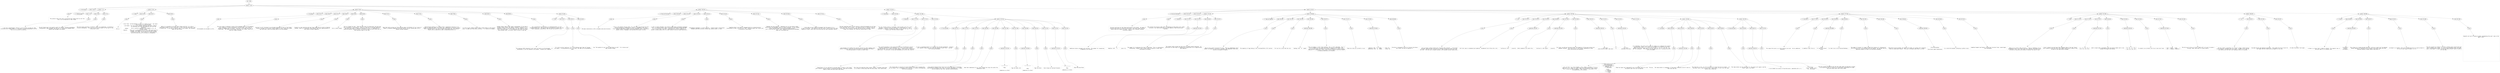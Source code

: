 digraph hierarchy {

node [fontname=Helvetica]
edge [style=dashed]

doc_0 [label="doc - 508"]


doc_0 -> { section_1}
{rank=same; section_1}

section_1 [label="section: 1-224"]


section_1 -> { header_2 block_3 section_4 section_5 section_6 section_7 section_8 section_9}
{rank=same; header_2 block_3 section_4 section_5 section_6 section_7 section_8 section_9}

header_2 [label="1 : Orb format"]

block_3 [label="block 1-224"]

section_4 [label="section: 7-21"]

section_5 [label="section: 22-43"]

section_6 [label="section: 44-92"]

section_7 [label="section: 106-142"]

section_8 [label="section: 143-150"]

section_9 [label="section: 225-457"]


block_3 -> { prose_10}
{rank=same; prose_10}

prose_10 [label="prose"]


prose_10 -> leaf_11
leaf_11  [color=Gray,shape=rectangle,fontname=Inconsolata,label="
  The grimoire tools work with a structured text format which we call Orb.
This is an introduction to that format.

"]
section_4 -> { header_12 block_13 block_14 block_15}
{rank=same; header_12 block_13 block_14 block_15}

header_12 [label="2 : Metalanguage"]

block_13 [label="block 7-12"]

block_14 [label="block 13-16"]

block_15 [label="block 17-21"]


block_13 -> { prose_16}
{rank=same; prose_16}

prose_16 [label="prose"]


prose_16 -> leaf_17
leaf_17  [color=Gray,shape=rectangle,fontname=Inconsolata,label="
  I call Orb a metalanguage, because it can by design include any other
structured text format within it.  Provided it may be represented in utf-8!
This is no stricture in practice. 
"]
block_14 -> { prose_18}
{rank=same; prose_18}

prose_18 [label="prose"]


prose_18 -> leaf_19
leaf_19  [color=Gray,shape=rectangle,fontname=Inconsolata,label="The Orb format aims to be equally useful for markup, literate programming,
configuration, data exchange, and the sort of interactive notebook which 
Jupyter and org-babel can produce.
"]
block_15 -> { prose_20}
{rank=same; prose_20}

prose_20 [label="prose"]


prose_20 -> leaf_21
leaf_21  [color=Gray,shape=rectangle,fontname=Inconsolata,label="The first parser and tool is Grimoire, which, as a bootstrap, is focused on
literate programming.  This will in turn be the format for the tools in the
bettertools suite. 

"]
section_5 -> { header_22 block_23 block_24 block_25}
{rank=same; header_22 block_23 block_24 block_25}

header_22 [label="2 : Goals"]

block_23 [label="block 22-25"]

block_24 [label="block 26-37"]

block_25 [label="block 38-43"]


block_23 -> { prose_26}
{rank=same; prose_26}

prose_26 [label="prose"]


prose_26 -> leaf_27
leaf_27  [color=Gray,shape=rectangle,fontname=Inconsolata,label="
  Orb is:
"]
block_24 -> { prose_28}
{rank=same; prose_28}

prose_28 [label="prose"]


prose_28 -> leaf_29
leaf_29  [color=Gray,shape=rectangle,fontname=Inconsolata,label="  - Error free:  An Orb document is never in a state of error.  Any valid
                 utf-8 string is an Orb document.
  - Line based:  Orb files may be rapidly separated into their elements
                 by splitting into lines and examining the first few
                 characters.
  - Humane:      Orb is carefully designed to be readable, as is, by
                 ordinary humans.
  - General:     There are no characters such as <>& in HTML which must be
                 escaped.  Orb codeblocks can enclose any other format,
                 including Orb format.  Orb strings are «brace balanced»
                 and can enclose any utf-8 string as a consequence. 
"]
block_25 -> { prose_30}
{rank=same; prose_30}

prose_30 [label="prose"]


prose_30 -> leaf_31
leaf_31  [color=Gray,shape=rectangle,fontname=Inconsolata,label="While it is possible to do some fancy things with Orb, it is also a
comfortable format to write a blog post, or put a few key-value pairs into
a config file.  If you were to send an email in Orb format, the recipient
might not even notice. 

"]
section_6 -> { header_32 block_33 block_34 block_35 block_36 block_37 block_38 block_39 block_40 block_41 block_42 block_43 section_44}
{rank=same; header_32 block_33 block_34 block_35 block_36 block_37 block_38 block_39 block_40 block_41 block_42 block_43 section_44}

header_32 [label="2 : Encoding"]

block_33 [label="block 44-47"]

block_34 [label="block 48-53"]

block_35 [label="block 54-57"]

block_36 [label="block 58-61"]

block_37 [label="block 62-63"]

block_38 [label="block 64-69"]

block_39 [label="block 70-73"]

block_40 [label="block 74-78"]

block_41 [label="block 79-81"]

block_42 [label="block 82-87"]

block_43 [label="block 88-92"]

section_44 [label="section: 93-105"]


block_33 -> { prose_45}
{rank=same; prose_45}

prose_45 [label="prose"]


prose_45 -> leaf_46
leaf_46  [color=Gray,shape=rectangle,fontname=Inconsolata,label="
Orb documents are encoded in utf-8.  
"]
block_34 -> { prose_47}
{rank=same; prose_47}

prose_47 [label="prose"]


prose_47 -> leaf_48
leaf_48  [color=Gray,shape=rectangle,fontname=Inconsolata,label="The core syntax is defined in terms of the reachable keys on a US keyboard.
This tradition is firmly entrenched in the mid teens, and I have no
designs on budging that at present.  The miser in me likes that they're
a byte each.  The lawyer in me insists that this isn't ASCII, which is a
seven-bit legacy encoding.
"]
block_35 -> { prose_49}
{rank=same; prose_49}

prose_49 [label="prose"]


prose_49 -> leaf_50
leaf_50  [color=Gray,shape=rectangle,fontname=Inconsolata,label="We aren't at all reluctant to use Unicode characters as part of the format. 
Grimoire «strings» are the most visible example of this, along with drawer
and fold icons, which are actual parts of an Orb document. 
"]
block_36 -> { prose_51}
{rank=same; prose_51}

prose_51 [label="prose"]


prose_51 -> leaf_52
leaf_52  [color=Gray,shape=rectangle,fontname=Inconsolata,label="Grimoire is case sensitive and uses lower-snake-case for built-in English
phrases. There is a convention (see classes) that uses capitalization of
user words to affect semantics.  
"]
block_37 -> { prose_53}
{rank=same; prose_53}

prose_53 [label="prose"]


prose_53 -> leaf_54
leaf_54  [color=Gray,shape=rectangle,fontname=Inconsolata,label="[tk] is there though
"]
block_38 -> { prose_55}
{rank=same; prose_55}

prose_55 [label="prose"]


prose_55 -> leaf_56
leaf_56  [color=Gray,shape=rectangle,fontname=Inconsolata,label="Orb is a format for text.  There are many ways of writing text, but only one
way of encoding it that matters.  There is a long tail of Unicode complexity,
and there are traces of Committee spattered all over it; nonetheless we 
should be grateful that utf-8 won, in a world in which we still drive cars on
both possible sides of the road. 
"]
block_39 -> { prose_57}
{rank=same; prose_57}

prose_57 [label="prose"]


prose_57 -> leaf_58
leaf_58  [color=Gray,shape=rectangle,fontname=Inconsolata,label="Note that while we have our [[own opinions about utf-8][httk://]] our vision of
heaven is backward-compatible with the inferior version foisted upon us by a 
jealous software monopoly.
"]
block_40 -> { prose_59}
{rank=same; prose_59}

prose_59 [label="prose"]


prose_59 -> leaf_60
leaf_60  [color=Gray,shape=rectangle,fontname=Inconsolata,label="Bidirectional handling in a context that's indentation sensitive is an 
example of something subtle. Orb format uses indentation in a few key places,
and a compliant parser will need to detect and respect RTL [tk?] markers.
Exactly how is spelled out under [[indentation][httk://]]
"]
block_41 -> { prose_61}
{rank=same; prose_61}

prose_61 [label="prose"]


prose_61 -> leaf_62
leaf_62  [color=Gray,shape=rectangle,fontname=Inconsolata,label="I'd love to get a Hebrew and/or Arabic fluent hacker on the project
early, to make sure this works correctly.  I'll settle for Aramaic.
"]
block_42 -> { prose_63}
{rank=same; prose_63}

prose_63 [label="prose"]


prose_63 -> leaf_64
leaf_64  [color=Gray,shape=rectangle,fontname=Inconsolata,label="Another thing I want to get right is equivalence. If you have a
variable called \"Glück\" the compiler shouldn't complain if it's
rendered in either of the valid ways. For some sequences that's
\"any of the valid ways\". If we normalized your prose, you might
have problems later, so we don't want to solve it that way.
"]
block_43 -> { prose_65}
{rank=same; prose_65}

prose_65 [label="prose"]


prose_65 -> leaf_66
leaf_66  [color=Gray,shape=rectangle,fontname=Inconsolata,label="This consideration mostly applys to [[hashtags][httk://]] and 
[[handles][httk://]].  The idea is that Orb files will respect all the 
wacky typographic equivalences that Unicode has gifted us with.

"]
section_44 -> { header_67 block_68 block_69 block_70}
{rank=same; header_67 block_68 block_69 block_70}

header_67 [label="4 : Tabs"]

block_68 [label="block 93-97"]

block_69 [label="block 98-101"]

block_70 [label="block 102-105"]


block_68 -> { prose_71}
{rank=same; prose_71}

prose_71 [label="prose"]


prose_71 -> leaf_72
leaf_72  [color=Gray,shape=rectangle,fontname=Inconsolata,label="
The vexacious ASCII character 8 will never be found in an Orb document.  If
encountered, it will be reduced to two spaces.  Grimoire will complain.
"]
block_69 -> { prose_73}
{rank=same; prose_73}

prose_73 [label="prose"]


prose_73 -> leaf_74
leaf_74  [color=Gray,shape=rectangle,fontname=Inconsolata,label="It's not an /error/ mind you, it's a well-defined input that will become 
two spaces.  If encountered by one of my tools, the tabs will be permanently
gone. 
"]
block_70 -> { prose_75}
{rank=same; prose_75}

prose_75 [label="prose"]


prose_75 -> leaf_76
leaf_76  [color=Gray,shape=rectangle,fontname=Inconsolata,label="Yes. This applies to your source code blocks as well.  It is time we put 
away childish things.  

"]
section_7 -> { header_77 block_78 block_79 block_80 block_81 block_82 block_83 block_84 block_85}
{rank=same; header_77 block_78 block_79 block_80 block_81 block_82 block_83 block_84 block_85}

header_77 [label="2 : Prose and Structure"]

block_78 [label="block 106-109"]

block_79 [label="block 110-114"]

block_80 [label="block 115-119"]

block_81 [label="block 120-122"]

block_82 [label="block 123-126"]

block_83 [label="block 127-132"]

block_84 [label="block 133-136"]

block_85 [label="block 137-142"]


block_78 -> { prose_86}
{rank=same; prose_86}

prose_86 [label="prose"]


prose_86 -> leaf_87
leaf_87  [color=Gray,shape=rectangle,fontname=Inconsolata,label="
The major distinction in Orb is between prose and structure.
"]
block_79 -> { prose_88}
{rank=same; prose_88}

prose_88 [label="prose"]


prose_88 -> leaf_89
leaf_89  [color=Gray,shape=rectangle,fontname=Inconsolata,label="Prose is the default parsing state. It is far from unstructured from the
runtime perspective. Although this needn't be embedded in the parse
tree, Grimoire understands concepts such as paragraphs, words, punctuation,
capital letters, languages, and anything else proper to prose.
"]
block_80 -> { prose_90}
{rank=same; prose_90}

prose_90 [label="prose"]


prose_90 -> leaf_91
leaf_91  [color=Gray,shape=rectangle,fontname=Inconsolata,label="I refer to human languages, but Grimoire understands programming languages
also. In principle, all of them, it shouldn't be harder to add them than
it is to call them from shell, though getting a runtime rigged up to
another runtime always calls for some finesse to derive a good experience.
"]
block_81 -> { prose_92}
{rank=same; prose_92}

prose_92 [label="prose"]


prose_92 -> leaf_93
leaf_93  [color=Gray,shape=rectangle,fontname=Inconsolata,label="\"Programming languages\" is overly specific.  Grimoire draws a distinction
between prose and structure. Blocks may contain either, or both.
"]
block_82 -> { prose_94}
{rank=same; prose_94}

prose_94 [label="prose"]


prose_94 -> leaf_95
leaf_95  [color=Gray,shape=rectangle,fontname=Inconsolata,label="Something that's nice about a language build on a prose/structure
relationship is that it can be error free.  Anything *grym* can't build into
a structure is just prose.
"]
block_83 -> { prose_96}
{rank=same; prose_96}

prose_96 [label="prose"]


prose_96 -> leaf_97
leaf_97  [color=Gray,shape=rectangle,fontname=Inconsolata,label="Markdown has this property.  Sometimes you run into parsers which
build errors into Markdown, which is itself erroneous.  If you [[RTFM]
[http://daringfireball.net/projects/markdown/syntax]],
you'll find the word \"error\" once.  Helpfully explaining how Markdown
keeps you from making one.
"]
block_84 -> { prose_98}
{rank=same; prose_98}

prose_98 [label="prose"]


prose_98 -> leaf_99
leaf_99  [color=Gray,shape=rectangle,fontname=Inconsolata,label="We do what we can to make the document look the same as it is
in fact structured.  The intention with Orb files is that we work with them
aided by a linter, which lets us be lazy and still get consistent results.
"]
block_85 -> { prose_100}
{rank=same; prose_100}

prose_100 [label="prose"]


prose_100 -> leaf_101
leaf_101  [color=Gray,shape=rectangle,fontname=Inconsolata,label="The most important point in this section is that Orb documents do not have
errors and never fail to parse.  You should be able to literally plug any 
Orb parser into a source of entropy and end up with a document, since a
proper utf-8 decoder will drop any invalid bytes it sees. 

"]
section_8 -> { header_102 block_103 section_104}
{rank=same; header_102 block_103 section_104}

header_102 [label="2 : Ownership"]

block_103 [label="block 143-150"]

section_104 [label="section: 151-166"]


block_103 -> { prose_105}
{rank=same; prose_105}

prose_105 [label="prose"]


prose_105 -> leaf_106
leaf_106  [color=Gray,shape=rectangle,fontname=Inconsolata,label="
  The root concept of Orb is a document, which divides into one or more 
sections.  A section owns all structure or prose within it.  This 
paragraph is owned by «** Ownership» above, as are all the rest of the
blocks until the next section header. 

"]
section_104 -> { header_107 block_108 block_109 block_110 section_111}
{rank=same; header_107 block_108 block_109 block_110 section_111}

header_107 [label="3 : Blocking"]

block_108 [label="block 151-156"]

block_109 [label="block 157-161"]

block_110 [label="block 162-166"]

section_111 [label="section: 167-224"]


block_108 -> { prose_112}
{rank=same; prose_112}

prose_112 [label="prose"]


prose_112 -> leaf_113
leaf_113  [color=Gray,shape=rectangle,fontname=Inconsolata,label="
  Orb documents are chunked into sections entirely by their heading lines.
Within a section, prose and structure alike are organized into blocks.  
The defining marker of blocks is blank lines.
"]
block_109 -> { prose_114}
{rank=same; prose_114}

prose_114 [label="prose"]


prose_114 -> leaf_115
leaf_115  [color=Gray,shape=rectangle,fontname=Inconsolata,label="This second paragraph is the second block of the «*** Blocking» section.
Taking a look at the source document, you'll see that I put (single)
newlines between lines, with an 78 column margin.  That should be considered
good style.  If you prefer to have each paragraph be its own line, have at.
"]
block_110 -> { prose_116}
{rank=same; prose_116}

prose_116 [label="prose"]


prose_116 -> leaf_117
leaf_117  [color=Gray,shape=rectangle,fontname=Inconsolata,label="A line is considered blank if it contains only Unicode spacemarks.  Grimoire
will smoothly remove any such cruft and replace it with «\\n\\n».  We also
trim trailing whitespace. 

"]
section_111 -> { header_118 block_119 block_120 block_121 block_122 block_123 block_124 block_125 block_126 block_127 block_128 block_129 block_130}
{rank=same; header_118 block_119 block_120 block_121 block_122 block_123 block_124 block_125 block_126 block_127 block_128 block_129 block_130}

header_118 [label="4 : The Cling Rule"]

block_119 [label="block 167-172"]

block_120 [label="block 173-175"]

block_121 [label="block 176-179"]

block_122 [label="block 180-183"]

block_123 [label="block 184-186"]

block_124 [label="block 187-196"]

block_125 [label="block 197-198"]

block_126 [label="block 199-208"]

block_127 [label="block 209-210"]

block_128 [label="block 211-212"]

block_129 [label="block 213-221"]

block_130 [label="block 222-224"]


block_119 -> { prose_131}
{rank=same; prose_131}

prose_131 [label="prose"]


prose_131 -> leaf_132
leaf_132  [color=Gray,shape=rectangle,fontname=Inconsolata,label="
  [[Tags][httk://]] are used both to provide names to blocks in Orb format
and to specify various actions in knitting and weaving.  They may be placed
above or below the block which they affect.
"]
block_120 -> { prose_133}
{rank=same; prose_133}

prose_133 [label="prose"]


prose_133 -> leaf_134
leaf_134  [color=Gray,shape=rectangle,fontname=Inconsolata,label="The cling rule specifies that a group 'clings' to another group when
it is closer to that group than the other group. Ties resolve down.
"]
block_121 -> { prose_135}
{rank=same; prose_135}

prose_135 [label="prose"]


prose_135 -> leaf_136
leaf_136  [color=Gray,shape=rectangle,fontname=Inconsolata,label="This should make it intuitive to group elements that aren't grouping the
way you expect: put in whitespace until the block is visually distinguished
from the surroundings.
"]
block_122 -> { prose_137}
{rank=same; prose_137}

prose_137 [label="prose"]


prose_137 -> leaf_138
leaf_138  [color=Gray,shape=rectangle,fontname=Inconsolata,label="Cling applies between blocks which are at the same level of ownership.
Ownership has precedence over cling: all blocks underneath e.g. a header
line are owned by that line, newlines notwithstanding.
"]
block_123 -> { prose_139}
{rank=same; prose_139}

prose_139 [label="prose"]


prose_139 -> leaf_140
leaf_140  [color=Gray,shape=rectangle,fontname=Inconsolata,label="Note that indentation of e.g. lists invokes the cling rule within the
indentation level.
"]
block_124 -> { codeblock_141}
{rank=same; codeblock_141}

codeblock_141 [label="code block 187-194"]


codeblock_141 -> leaf_142
leaf_142  [color=Gray,shape=rectangle,fontname=Inconsolata,label="| x | y | z |

#tag


someprose on a block"]
block_125 -> { prose_143}
{rank=same; prose_143}

prose_143 [label="prose"]


prose_143 -> leaf_144
leaf_144  [color=Gray,shape=rectangle,fontname=Inconsolata,label="Tags the table, but
"]
block_126 -> { codeblock_145}
{rank=same; codeblock_145}

codeblock_145 [label="code block 199-206"]


codeblock_145 -> leaf_146
leaf_146  [color=Gray,shape=rectangle,fontname=Inconsolata,label="| x | y | z |


#tag

someprose on a block"]
block_127 -> { prose_147}
{rank=same; prose_147}

prose_147 [label="prose"]


prose_147 -> leaf_148
leaf_148  [color=Gray,shape=rectangle,fontname=Inconsolata,label="Tags the block.
"]
block_128 -> { prose_149}
{rank=same; prose_149}

prose_149 [label="prose"]


prose_149 -> leaf_150
leaf_150  [color=Gray,shape=rectangle,fontname=Inconsolata,label="Even clings are resolved forwards:
"]
block_129 -> { codeblock_151}
{rank=same; codeblock_151}

codeblock_151 [label="code block 213-219"]


codeblock_151 -> leaf_152
leaf_152  [color=Gray,shape=rectangle,fontname=Inconsolata,label="| x | y | z |

#tag

someprose on a block"]
block_130 -> { prose_153}
{rank=same; prose_153}

prose_153 [label="prose"]


prose_153 -> leaf_154
leaf_154  [color=Gray,shape=rectangle,fontname=Inconsolata,label="Tags the prose block.

"]
section_9 -> { header_155 block_156 block_157 section_158 section_159 section_160 section_161 section_162 section_163 section_164}
{rank=same; header_155 block_156 block_157 section_158 section_159 section_160 section_161 section_162 section_163 section_164}

header_155 [label="2 : Structural elements"]

block_156 [label="block 225-231"]

block_157 [label="block 232-457"]

section_158 [label="section: 237-255"]

section_159 [label="section: 256-286"]

section_160 [label="section: 287-361"]

section_161 [label="section: 377-410"]

section_162 [label="section: 411-445"]

section_163 [label="section: 446-457"]

section_164 [label="section: 458-508"]


block_156 -> { prose_165}
{rank=same; prose_165}

prose_165 [label="prose"]


prose_165 -> leaf_166
leaf_166  [color=Gray,shape=rectangle,fontname=Inconsolata,label="
  Structure and prose are the figure and ground of Orb format.  We speak of
structure and prose on a block-by-block basis, and within some structure
blocks there are regions of prose.  Prose in turn routinely contains
structural regions.
"]
block_157 -> { prose_167}
{rank=same; prose_167}

prose_167 [label="prose"]


prose_167 -> leaf_168
leaf_168  [color=Gray,shape=rectangle,fontname=Inconsolata,label="This section will discuss under what circumstances an Orb parser will create
structure, with some discursions into the semantics these distinctions
represent. 

"]
section_158 -> { header_169 block_170 block_171 block_172 block_173}
{rank=same; header_169 block_170 block_171 block_172 block_173}

header_169 [label="3 : Headlines"]

block_170 [label="block 237-241"]

block_171 [label="block 242-245"]

block_172 [label="block 246-249"]

block_173 [label="block 250-255"]


block_170 -> { prose_174}
{rank=same; prose_174}

prose_174 [label="prose"]


prose_174 -> leaf_175
leaf_175  [color=Gray,shape=rectangle,fontname=Inconsolata,label="
  Headlines divide a document into sections.  The grammar for recognizing
a headline is as follows:
"]
block_171 -> { codeblock_176}
{rank=same; codeblock_176}

codeblock_176 [label="code block 242-244"]


codeblock_176 -> leaf_177
leaf_177  [color=Gray,shape=rectangle,fontname=Inconsolata,label="    headline = WS?  '*'+  ' '  prose  NL"]
block_172 -> { prose_178}
{rank=same; prose_178}

prose_178 [label="prose"]


prose_178 -> leaf_179
leaf_179  [color=Gray,shape=rectangle,fontname=Inconsolata,label="The number of =*= determine the level of ownership.  This is a declarative
relationship, though I lack a clean syntax to express it other than
functionally at present. 
"]
block_173 -> { prose_180}
{rank=same; prose_180}

prose_180 [label="prose"]


prose_180 -> leaf_181
leaf_181  [color=Gray,shape=rectangle,fontname=Inconsolata,label="The content within =prose= has the luxury of being context-sensitive.  In
particular we treat tags on a headline as though they're on a tagline below
they headline. 


"]
section_159 -> { header_182 block_183 block_184 block_185 block_186 block_187 block_188 block_189 block_190}
{rank=same; header_182 block_183 block_184 block_185 block_186 block_187 block_188 block_189 block_190}

header_182 [label="3 : Tags and Taglines"]

block_183 [label="block 256-261"]

block_184 [label="block 262-263"]

block_185 [label="block 264-265"]

block_186 [label="block 266-268"]

block_187 [label="block 269-275"]

block_188 [label="block 276-277"]

block_189 [label="block 278-282"]

block_190 [label="block 283-286"]


block_183 -> { prose_191}
{rank=same; prose_191}

prose_191 [label="prose"]


prose_191 -> leaf_192
leaf_192  [color=Gray,shape=rectangle,fontname=Inconsolata,label="
  Tags are the control structures for Orb.  There are =#hashtags= which
loosely correspond to functions or messages, and =@handles= which more
directly correspond to symbols.  
"]
block_184 -> { prose_193}
{rank=same; prose_193}

prose_193 [label="prose"]


prose_193 -> leaf_194
leaf_194  [color=Gray,shape=rectangle,fontname=Inconsolata,label="The semantics of tags belong in the [[runtime][httk://]]]] section.
"]
block_185 -> { prose_195}
{rank=same; prose_195}

prose_195 [label="prose"]


prose_195 -> leaf_196
leaf_196  [color=Gray,shape=rectangle,fontname=Inconsolata,label="For now let us note that the rule
"]
block_186 -> { codeblock_197}
{rank=same; codeblock_197}

codeblock_197 [label="code block 266-268"]


codeblock_197 -> leaf_198
leaf_198  [color=Gray,shape=rectangle,fontname=Inconsolata,label="  hashtag = WS+  '#'  symbol"]
block_187 -> { prose_199}
{rank=same; prose_199}

prose_199 [label="prose"]


prose_199 -> leaf_200
leaf_200  [color=Gray,shape=rectangle,fontname=Inconsolata,label="  
*may* not appear in (all) prose contexts, this is still undecided.  This is 
true of handles as well given the state of =grym= at the present time, 
but I am more firmly convinced of the value of @handle as a short in-place
expansion of a handleline. I don't think trying to parse a mid-block #export
as meaning something is as valuable. 
"]
block_188 -> { prose_201}
{rank=same; prose_201}

prose_201 [label="prose"]


prose_201 -> leaf_202
leaf_202  [color=Gray,shape=rectangle,fontname=Inconsolata,label="These two rules are currently in use:
"]
block_189 -> { codeblock_203}
{rank=same; codeblock_203}

codeblock_203 [label="code block 278-281"]


codeblock_203 -> leaf_204
leaf_204  [color=Gray,shape=rectangle,fontname=Inconsolata,label="  hashline = WS?  '#'  symbol  ' '  prose  NL
  handleline = WS?  '@'  symbol  ' '  prose  NL"]
block_190 -> { prose_205}
{rank=same; prose_205}

prose_205 [label="prose"]


prose_205 -> leaf_206
leaf_206  [color=Gray,shape=rectangle,fontname=Inconsolata,label="Structure is designed to work on a line-by-line basis,
any =line= rule has an implied =^=. 

"]
section_160 -> { header_207 block_208 block_209 block_210 block_211 block_212 block_213 block_214 block_215 block_216 block_217 section_218 section_219}
{rank=same; header_207 block_208 block_209 block_210 block_211 block_212 block_213 block_214 block_215 block_216 block_217 section_218 section_219}

header_207 [label="3 : List "]

block_208 [label="block 287-292"]

block_209 [label="block 293-294"]

block_210 [label="block 295-298"]

block_211 [label="block 299-300"]

block_212 [label="block 301-304"]

block_213 [label="block 305-308"]

block_214 [label="block 309-313"]

block_215 [label="block 314-315"]

block_216 [label="block 316-320"]

block_217 [label="block 321-361"]

section_218 [label="section: 328-361"]

section_219 [label="section: 362-376"]


block_208 -> { prose_220}
{rank=same; prose_220}

prose_220 [label="prose"]


prose_220 -> leaf_221
leaf_221  [color=Gray,shape=rectangle,fontname=Inconsolata,label="
  Lists are both a markup format and a flexible data container.  In the emacs
org-mode, headline-type structures do the heavy lifting for TODO lists and
the like.  This was org's original purpose, with document markup coming later.
"]
block_209 -> { prose_222}
{rank=same; prose_222}

prose_222 [label="prose"]


prose_222 -> leaf_223
leaf_223  [color=Gray,shape=rectangle,fontname=Inconsolata,label="Orb lists come in unnumbered and numbered.  Unnumbered lists follow this rule:
"]
block_210 -> { codeblock_224}
{rank=same; codeblock_224}

codeblock_224 [label="code block 295-297"]


codeblock_224 -> leaf_225
leaf_225  [color=Gray,shape=rectangle,fontname=Inconsolata,label="  listline-un = WS? '- ' prose NL"]
block_211 -> { prose_226}
{rank=same; prose_226}

prose_226 [label="prose"]


prose_226 -> leaf_227
leaf_227  [color=Gray,shape=rectangle,fontname=Inconsolata,label="While numbered lists match this:
"]
block_212 -> { codeblock_228}
{rank=same; codeblock_228}

codeblock_228 [label="code block 301-303"]


codeblock_228 -> leaf_229
leaf_229  [color=Gray,shape=rectangle,fontname=Inconsolata,label="  listline-li = WS? digits '. ' prose NL"]
block_213 -> { prose_230}
{rank=same; prose_230}

prose_230 [label="prose"]


prose_230 -> leaf_231
leaf_231  [color=Gray,shape=rectangle,fontname=Inconsolata,label="For lists, as with any structure group, the semantics of the prose section are
somewhat flexible.  The cling rule for lists parses indentation so that
multi-line entries are possible:
"]
block_214 -> { codeblock_232}
{rank=same; codeblock_232}

codeblock_232 [label="code block 309-312"]


codeblock_232 -> leaf_233
leaf_233  [color=Gray,shape=rectangle,fontname=Inconsolata,label="  - list entry 
   prose directly under, bad style"]
block_215 -> { prose_234}
{rank=same; prose_234}

prose_234 [label="prose"]


prose_234 -> leaf_235
leaf_235  [color=Gray,shape=rectangle,fontname=Inconsolata,label="vs.
"]
block_216 -> { codeblock_236}
{rank=same; codeblock_236}

codeblock_236 [label="code block 316-319"]


codeblock_236 -> leaf_237
leaf_237  [color=Gray,shape=rectangle,fontname=Inconsolata,label="  - list entry 
    continues list entry"]
block_217 -> { prose_238}
{rank=same; prose_238}

prose_238 [label="prose"]


prose_238 -> leaf_239
leaf_239  [color=Gray,shape=rectangle,fontname=Inconsolata,label="As in Markdown, the parser will accept any numbers as a numbered list without
checking their order.  The linter will increment by one starting from the
number of the first index, so if you start with \"1. \" or \"0. \" or \"10. \" you
get the subsequent.  This behavior can be suppressed with a hashtag directive
yet to be added.  

"]
section_218 -> { header_240 block_241 block_242 block_243 block_244 block_245 block_246}
{rank=same; header_240 block_241 block_242 block_243 block_244 block_245 block_246}

header_240 [label="4 : List Boxes"]

block_241 [label="block 328-334"]

block_242 [label="block 335-347"]

block_243 [label="block 348-350"]

block_244 [label="block 351-353"]

block_245 [label="block 354-357"]

block_246 [label="block 358-361"]


block_241 -> { prose_247}
{rank=same; prose_247}

prose_247 [label="prose"]


prose_247 -> leaf_248
leaf_248  [color=Gray,shape=rectangle,fontname=Inconsolata,label="
  Lists can have, as a first element, a box, either a checkbox =[ ]= or a 
radio box =( )=.  These are either empty with whitespace or have contents
from a limited pallete of symbols.  Their function is described in the 
[[runtime][httk://]]]] section. 
"]
block_242 -> { codeblock_249}
{rank=same; codeblock_249}

codeblock_249 [label="code block 335-346"]


codeblock_249 -> leaf_250
leaf_250  [color=Gray,shape=rectangle,fontname=Inconsolata,label="  - [ ] #todo finish orb.orb
    - [X] Metalanguage
    - [X] Prose and Structure
    - [REVISE] Link
    - [ ] Code Block

  - Fruits
    - ( ) Bananas
    - (*) Coconuts
    - ( ) Grapes"]
block_243 -> { prose_251}
{rank=same; prose_251}

prose_251 [label="prose"]


prose_251 -> leaf_252
leaf_252  [color=Gray,shape=rectangle,fontname=Inconsolata,label="These two types can't meaningfully mix on the same level of a list.  The one
the parser sees first will be applied.
"]
block_244 -> { prose_253}
{rank=same; prose_253}

prose_253 [label="prose"]


prose_253 -> leaf_254
leaf_254  [color=Gray,shape=rectangle,fontname=Inconsolata,label="The radio button is contagious, if the parser encounters one all lines on
that level get one. 
"]
block_245 -> { prose_255}
{rank=same; prose_255}

prose_255 [label="prose"]


prose_255 -> leaf_256
leaf_256  [color=Gray,shape=rectangle,fontname=Inconsolata,label="The check box is not, it's ok to include it on some lines but not others.  If
the parser sees a check box and then a radio button, it will turn the radio
button into a check box.
"]
block_246 -> { prose_257}
{rank=same; prose_257}

prose_257 [label="prose"]


prose_257 -> leaf_258
leaf_258  [color=Gray,shape=rectangle,fontname=Inconsolata,label="The radio button can only have one =*=; the parser will ignore, and the
linter remove, any others. 

"]
section_219 -> { header_259 block_260 block_261 block_262}
{rank=same; header_259 block_260 block_261 block_262}

header_259 [label="4 : Key/value pairs"]

block_260 [label="block 362-365"]

block_261 [label="block 366-371"]

block_262 [label="block 372-376"]


block_260 -> { prose_263}
{rank=same; prose_263}

prose_263 [label="prose"]


prose_263 -> leaf_264
leaf_264  [color=Gray,shape=rectangle,fontname=Inconsolata,label="
  A list element can consist of key/value pairs, separated with a =:=.
"]
block_261 -> { codeblock_265}
{rank=same; codeblock_265}

codeblock_265 [label="code block 366-370"]


codeblock_265 -> leaf_266
leaf_266  [color=Gray,shape=rectangle,fontname=Inconsolata,label=" - first key:
   - value : another value
   - 42 : the answer"]
block_262 -> { prose_267}
{rank=same; prose_267}

prose_267 [label="prose"]


prose_267 -> leaf_268
leaf_268  [color=Gray,shape=rectangle,fontname=Inconsolata,label="From the runtime perspective the left and right sides are basically strings,
as we build out the Clu runtime we'll have better expectations for what
keys and values would look like as data. 

"]
section_161 -> { header_269 block_270 block_271 block_272 block_273 block_274 block_275 block_276 block_277 block_278}
{rank=same; header_269 block_270 block_271 block_272 block_273 block_274 block_275 block_276 block_277 block_278}

header_269 [label="3 : Code Block"]

block_270 [label="block 377-381"]

block_271 [label="block 382-383"]

block_272 [label="block 384-389"]

block_273 [label="block 390-391"]

block_274 [label="block 392-395"]

block_275 [label="block 396-398"]

block_276 [label="block 399-404"]

block_277 [label="block 405-406"]

block_278 [label="block 407-410"]


block_270 -> { prose_279}
{rank=same; prose_279}

prose_279 [label="prose"]


prose_279 -> leaf_280
leaf_280  [color=Gray,shape=rectangle,fontname=Inconsolata,label="
  The reason Orb exists is so that Grimoire can exist.  We do codeblocks
carefully. 
"]
block_271 -> { prose_281}
{rank=same; prose_281}

prose_281 [label="prose"]


prose_281 -> leaf_282
leaf_282  [color=Gray,shape=rectangle,fontname=Inconsolata,label="A codeblock looks like so:
"]
block_272 -> { codeblock_283}
{rank=same; codeblock_283}

codeblock_283 [label="code block 384-388"]


codeblock_283 -> leaf_284
leaf_284  [color=Gray,shape=rectangle,fontname=Inconsolata,label="#!orb
*** Some Orb content
#/orb"]
block_273 -> { prose_285}
{rank=same; prose_285}

prose_285 [label="prose"]


prose_285 -> leaf_286
leaf_286  [color=Gray,shape=rectangle,fontname=Inconsolata,label="Try that trick in Git-Flavored Markdown...
"]
block_274 -> { prose_287}
{rank=same; prose_287}

prose_287 [label="prose"]


prose_287 -> leaf_288
leaf_288  [color=Gray,shape=rectangle,fontname=Inconsolata,label="The number of initial =!!= needs to match the closing =//=, allowing any 
utf-8 string at all to be enclosed with this method.  We consider this an
important property to have in an enclosure encoding. 
"]
block_275 -> { prose_289}
{rank=same; prose_289}

prose_289 [label="prose"]


prose_289 -> leaf_290
leaf_290  [color=Gray,shape=rectangle,fontname=Inconsolata,label="Code blocks must be opened, but needn't be closed, as a parser will recognize
EOF as a code block closure.  This has a fortunate side effect, as this:
"]
block_276 -> { codeblock_291}
{rank=same; codeblock_291}

codeblock_291 [label="code block 399-403"]


codeblock_291 -> leaf_292
leaf_292  [color=Gray,shape=rectangle,fontname=Inconsolata,label="#!/usr/bin/python

from future import bettertools"]
block_277 -> { prose_293}
{rank=same; prose_293}

prose_293 [label="prose"]


prose_293 -> leaf_294
leaf_294  [color=Gray,shape=rectangle,fontname=Inconsolata,label="Is a valid Orb document containing a python script.
"]
block_278 -> { prose_295}
{rank=same; prose_295}

prose_295 [label="prose"]


prose_295 -> leaf_296
leaf_296  [color=Gray,shape=rectangle,fontname=Inconsolata,label="Codeblock headers and footers, unlike most structure lines, cannot begin
with whitespace. 

"]
section_162 -> { header_297 block_298 block_299 block_300 block_301 block_302 block_303 block_304 block_305}
{rank=same; header_297 block_298 block_299 block_300 block_301 block_302 block_303 block_304 block_305}

header_297 [label="3 : Table"]

block_298 [label="block 411-416"]

block_299 [label="block 417-420"]

block_300 [label="block 421-425"]

block_301 [label="block 426-428"]

block_302 [label="block 429-434"]

block_303 [label="block 435-436"]

block_304 [label="block 437-441"]

block_305 [label="block 442-445"]


block_298 -> { prose_306}
{rank=same; prose_306}

prose_306 [label="prose"]


prose_306 -> leaf_307
leaf_307  [color=Gray,shape=rectangle,fontname=Inconsolata,label="
  Tables are our matrix data structure.  I have no immediate use for 
spreadsheets that I can't meet with other software, but admire their
inclusion in Org and do use tables in markup from time to time.
"]
block_299 -> { prose_308}
{rank=same; prose_308}

prose_308 [label="prose"]


prose_308 -> leaf_309
leaf_309  [color=Gray,shape=rectangle,fontname=Inconsolata,label="I don't intend to do much more than recognize them in the near future,
but a glance at what Org offers with tables should give a sense of how
we want to use them within =bridge=. 
"]
block_300 -> { codeblock_310}
{rank=same; codeblock_310}

codeblock_310 [label="code block 421-424"]


codeblock_310 -> leaf_311
leaf_311  [color=Gray,shape=rectangle,fontname=Inconsolata,label="| 2  | 4  | 6  | 8  |
| 10 | 12 | 14 | 16 |"]
block_301 -> { prose_312}
{rank=same; prose_312}

prose_312 [label="prose"]


prose_312 -> leaf_313
leaf_313  [color=Gray,shape=rectangle,fontname=Inconsolata,label="With a couple small refinements, this one should render with a line
between the header and therows:
"]
block_302 -> { codeblock_314}
{rank=same; codeblock_314}

codeblock_314 [label="code block 429-433"]


codeblock_314 -> leaf_315
leaf_315  [color=Gray,shape=rectangle,fontname=Inconsolata,label="| a  | b  | c  | d  |
~ 3  | 6  | 9  | 12 |
| 18 | 21 | 24 | 27 |"]
block_303 -> { prose_316}
{rank=same; prose_316}

prose_316 [label="prose"]


prose_316 -> leaf_317
leaf_317  [color=Gray,shape=rectangle,fontname=Inconsolata,label="To extend a row virtually over two or more text lines
"]
block_304 -> { codeblock_318}
{rank=same; codeblock_318}

codeblock_318 [label="code block 437-440"]


codeblock_318 -> leaf_319
leaf_319  [color=Gray,shape=rectangle,fontname=Inconsolata,label="| cat, | chien,  | gato,    \\
| hat  | chapeau | sombrero |"]
block_305 -> { prose_320}
{rank=same; prose_320}

prose_320 [label="prose"]


prose_320 -> leaf_321
leaf_321  [color=Gray,shape=rectangle,fontname=Inconsolata,label="The only way to slip a =|= into a table cell is to put it inside a 
«string». Other than that it's prose country. 

"]
section_163 -> { header_322 block_323 block_324 block_325}
{rank=same; header_322 block_323 block_324 block_325}

header_322 [label="3 : Link  "]

block_323 [label="block 446-451"]

block_324 [label="block 452-454"]

block_325 [label="block 455-457"]


block_323 -> { prose_326}
{rank=same; prose_326}

prose_326 [label="prose"]


prose_326 -> leaf_327
leaf_327  [color=Gray,shape=rectangle,fontname=Inconsolata,label="
  The most [[basic link][httk://]] follows a simple «[[description]
[url]]» pattern.  Markdown gets this right.  In HTML you'll see the 
href before the link text, but looking at HTML is a mistake.
"]
block_324 -> { prose_328}
{rank=same; prose_328}

prose_328 [label="prose"]


prose_328 -> leaf_329
leaf_329  [color=Gray,shape=rectangle,fontname=Inconsolata,label="Org-mode follows the opposite convention.  This breaks the flow of text for
the reader and Orb format must be legible in raw form.
"]
block_325 -> { prose_330}
{rank=same; prose_330}

prose_330 [label="prose"]


prose_330 -> leaf_331
leaf_331  [color=Gray,shape=rectangle,fontname=Inconsolata,label="tk other Org-iastic link types.

"]
section_164 -> { header_332 block_333 block_334 block_335 block_336 block_337 block_338}
{rank=same; header_332 block_333 block_334 block_335 block_336 block_337 block_338}

header_332 [label="3 : Drawer"]

block_333 [label="block 458-462"]

block_334 [label="block 463-468"]

block_335 [label="block 469-472"]

block_336 [label="block 473-475"]

block_337 [label="block 476-480"]

block_338 [label="block 481-508"]


block_333 -> { prose_339}
{rank=same; prose_339}

prose_339 [label="prose"]


prose_339 -> leaf_340
leaf_340  [color=Gray,shape=rectangle,fontname=Inconsolata,label="
  A drawer is a block that's hidden by default. The computer sees it,
the user sees ⦿, or a similar rune.
"]
block_334 -> { codeblock_341}
{rank=same; codeblock_341}

codeblock_341 [label="code block 463-467"]


codeblock_341 -> leaf_342
leaf_342  [color=Gray,shape=rectangle,fontname=Inconsolata,label=":[a-drawer]:
contents
:[a-drawer]:"]
block_335 -> { prose_343}
{rank=same; prose_343}

prose_343 [label="prose"]


prose_343 -> leaf_344
leaf_344  [color=Gray,shape=rectangle,fontname=Inconsolata,label="This closes to a single Unicode character, such as ⦿, which can't be deleted
without opening it. Deleting into an ordinary fold marker opens the fold,
deleting towards a drawer marker skips past it.
"]
block_336 -> { prose_345}
{rank=same; prose_345}

prose_345 [label="prose"]


prose_345 -> leaf_346
leaf_346  [color=Gray,shape=rectangle,fontname=Inconsolata,label="=a-drawer= is a handle, the @ isn't needed here but you could include it.
It's ok to just leave it blank: =:[ ]:=.
"]
block_337 -> { prose_347}
{rank=same; prose_347}

prose_347 [label="prose"]


prose_347 -> leaf_348
leaf_348  [color=Gray,shape=rectangle,fontname=Inconsolata,label="The only purpose of a drawer is to draw a folding layer around some text
that's normally kept closed.  If you're doing something fancy you might
have a long header of imports and configs that you don't want to look at
all the time. 
"]
block_338 -> { prose_349}
{rank=same; prose_349}

prose_349 [label="prose"]


prose_349 -> leaf_350
leaf_350  [color=Gray,shape=rectangle,fontname=Inconsolata,label="Honestly not sure I'm going to bother implementing this part. Late in the 
game if ever. 

























"]

}
